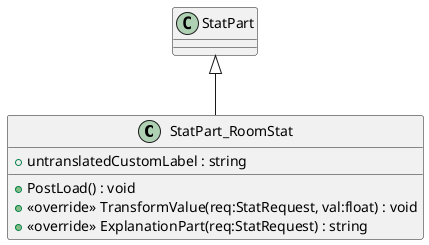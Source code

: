 @startuml
class StatPart_RoomStat {
    + untranslatedCustomLabel : string
    + PostLoad() : void
    + <<override>> TransformValue(req:StatRequest, val:float) : void
    + <<override>> ExplanationPart(req:StatRequest) : string
}
StatPart <|-- StatPart_RoomStat
@enduml
